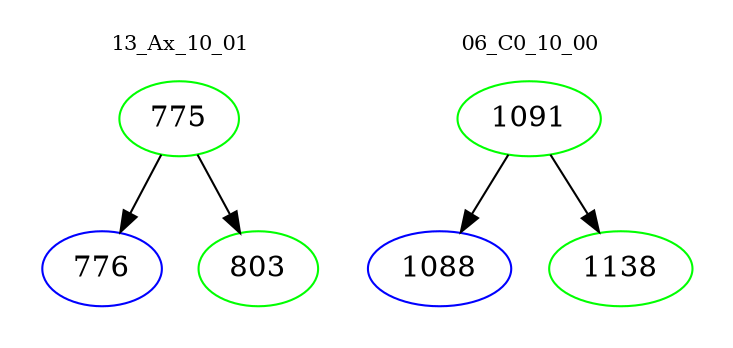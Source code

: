 digraph{
subgraph cluster_0 {
color = white
label = "13_Ax_10_01";
fontsize=10;
T0_775 [label="775", color="green"]
T0_775 -> T0_776 [color="black"]
T0_776 [label="776", color="blue"]
T0_775 -> T0_803 [color="black"]
T0_803 [label="803", color="green"]
}
subgraph cluster_1 {
color = white
label = "06_C0_10_00";
fontsize=10;
T1_1091 [label="1091", color="green"]
T1_1091 -> T1_1088 [color="black"]
T1_1088 [label="1088", color="blue"]
T1_1091 -> T1_1138 [color="black"]
T1_1138 [label="1138", color="green"]
}
}
